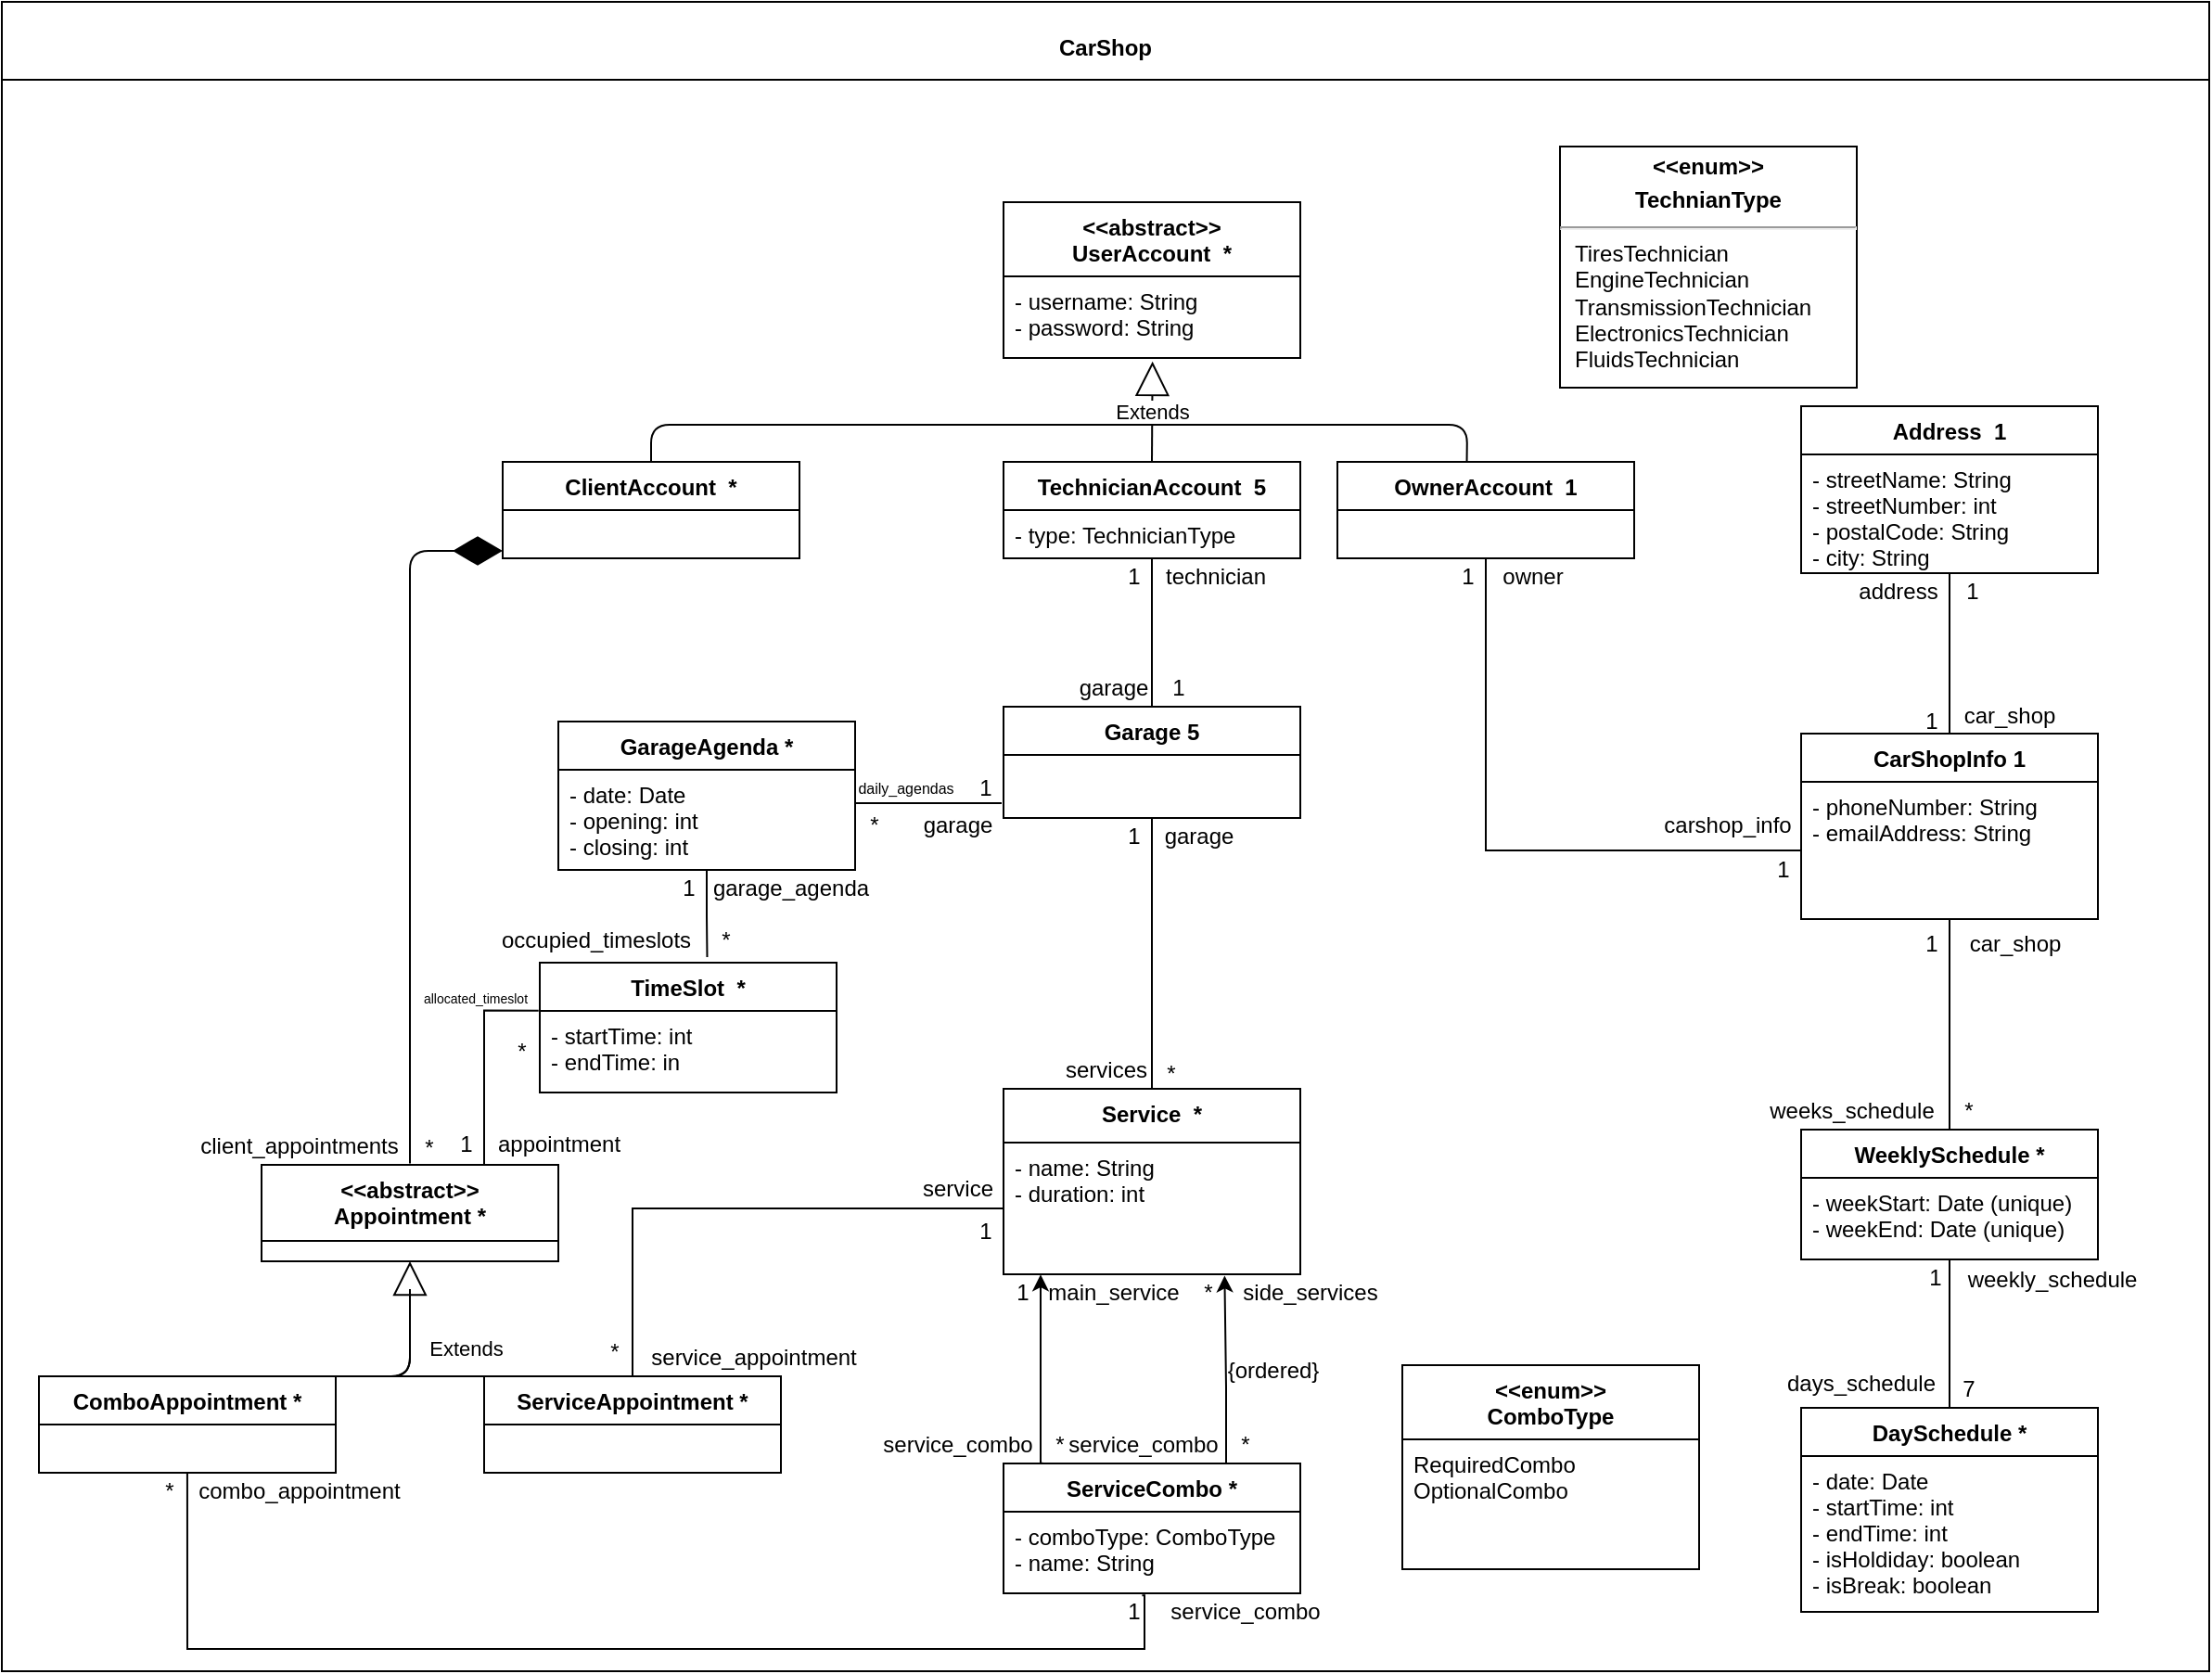 <mxfile version="14.1.8" type="device"><diagram id="C5RBs43oDa-KdzZeNtuy" name="Class Diagram"><mxGraphModel dx="2290" dy="2015" grid="1" gridSize="10" guides="1" tooltips="1" connect="1" arrows="1" fold="1" page="1" pageScale="1" pageWidth="827" pageHeight="1169" math="0" shadow="0"><root><mxCell id="WIyWlLk6GJQsqaUBKTNV-0"/><mxCell id="WIyWlLk6GJQsqaUBKTNV-1" parent="WIyWlLk6GJQsqaUBKTNV-0"/><mxCell id="zCp3Wr57Y8ImhtBreQZ8-29" value="&lt;p style=&quot;margin: 0px ; margin-top: 4px ; text-align: center&quot;&gt;&lt;br&gt;&lt;b&gt;CarShop&lt;/b&gt;&lt;/p&gt;&lt;p style=&quot;margin: 0px ; margin-top: 4px ; text-align: center&quot;&gt;&lt;b&gt;&lt;br&gt;&lt;/b&gt;&lt;/p&gt;" style="verticalAlign=top;align=left;overflow=fill;fontSize=12;fontFamily=Helvetica;html=1;" parent="WIyWlLk6GJQsqaUBKTNV-1" vertex="1"><mxGeometry x="-220" y="-68" width="1190" height="900" as="geometry"/></mxCell><mxCell id="fnR48fs5AwEU6YtIi0be-0" value="&lt;&lt;abstract&gt;&gt;&#10;UserAccount  *" style="swimlane;fontStyle=1;align=center;verticalAlign=top;childLayout=stackLayout;horizontal=1;startSize=40;horizontalStack=0;resizeParent=1;resizeParentMax=0;resizeLast=0;collapsible=1;marginBottom=0;" parent="WIyWlLk6GJQsqaUBKTNV-1" vertex="1"><mxGeometry x="320" y="40" width="160" height="84" as="geometry"/></mxCell><mxCell id="fnR48fs5AwEU6YtIi0be-1" value="- username: String&#10;- password: String" style="text;strokeColor=none;fillColor=none;align=left;verticalAlign=top;spacingLeft=4;spacingRight=4;overflow=hidden;rotatable=0;points=[[0,0.5],[1,0.5]];portConstraint=eastwest;" parent="fnR48fs5AwEU6YtIi0be-0" vertex="1"><mxGeometry y="40" width="160" height="44" as="geometry"/></mxCell><mxCell id="fnR48fs5AwEU6YtIi0be-4" value="OwnerAccount  1" style="swimlane;fontStyle=1;align=center;verticalAlign=top;childLayout=stackLayout;horizontal=1;startSize=26;horizontalStack=0;resizeParent=1;resizeParentMax=0;resizeLast=0;collapsible=1;marginBottom=0;" parent="WIyWlLk6GJQsqaUBKTNV-1" vertex="1"><mxGeometry x="500" y="180" width="160" height="52" as="geometry"/></mxCell><mxCell id="fnR48fs5AwEU6YtIi0be-8" value="TechnicianAccount  5" style="swimlane;fontStyle=1;align=center;verticalAlign=top;childLayout=stackLayout;horizontal=1;startSize=26;horizontalStack=0;resizeParent=1;resizeParentMax=0;resizeLast=0;collapsible=1;marginBottom=0;" parent="WIyWlLk6GJQsqaUBKTNV-1" vertex="1"><mxGeometry x="320" y="180" width="160" height="52" as="geometry"/></mxCell><mxCell id="fnR48fs5AwEU6YtIi0be-9" value="- type: TechnicianType" style="text;strokeColor=none;fillColor=none;align=left;verticalAlign=top;spacingLeft=4;spacingRight=4;overflow=hidden;rotatable=0;points=[[0,0.5],[1,0.5]];portConstraint=eastwest;" parent="fnR48fs5AwEU6YtIi0be-8" vertex="1"><mxGeometry y="26" width="160" height="26" as="geometry"/></mxCell><mxCell id="fnR48fs5AwEU6YtIi0be-12" value="ClientAccount  *" style="swimlane;fontStyle=1;align=center;verticalAlign=top;childLayout=stackLayout;horizontal=1;startSize=26;horizontalStack=0;resizeParent=1;resizeParentMax=0;resizeLast=0;collapsible=1;marginBottom=0;" parent="WIyWlLk6GJQsqaUBKTNV-1" vertex="1"><mxGeometry x="50" y="180" width="160" height="52" as="geometry"/></mxCell><mxCell id="fnR48fs5AwEU6YtIi0be-20" value="&lt;p style=&quot;margin: 4px 0px 0px ; text-align: center&quot;&gt;&lt;b&gt;&amp;lt;&amp;lt;enum&amp;gt;&amp;gt;&lt;/b&gt;&lt;/p&gt;&lt;p style=&quot;margin: 4px 0px 0px ; text-align: center&quot;&gt;&lt;b&gt;TechnianType&lt;/b&gt;&lt;/p&gt;&lt;hr&gt;&lt;p style=&quot;margin: 0px ; margin-left: 8px&quot;&gt;TiresTechnician&lt;/p&gt;&lt;p style=&quot;margin: 0px ; margin-left: 8px&quot;&gt;EngineTechnician&lt;/p&gt;&lt;p style=&quot;margin: 0px ; margin-left: 8px&quot;&gt;TransmissionTechnician&lt;/p&gt;&lt;p style=&quot;margin: 0px ; margin-left: 8px&quot;&gt;ElectronicsTechnician&lt;/p&gt;&lt;p style=&quot;margin: 0px ; margin-left: 8px&quot;&gt;FluidsTechnician&lt;/p&gt;" style="verticalAlign=top;align=left;overflow=fill;fontSize=12;fontFamily=Helvetica;html=1;" parent="WIyWlLk6GJQsqaUBKTNV-1" vertex="1"><mxGeometry x="620" y="10" width="160" height="130" as="geometry"/></mxCell><mxCell id="zL_ypN3zQawPsQX6Ls1s-14" style="edgeStyle=orthogonalEdgeStyle;rounded=0;orthogonalLoop=1;jettySize=auto;html=1;entryX=0.5;entryY=1;entryDx=0;entryDy=0;endArrow=none;endFill=0;" parent="WIyWlLk6GJQsqaUBKTNV-1" source="fnR48fs5AwEU6YtIi0be-25" target="fnR48fs5AwEU6YtIi0be-33" edge="1"><mxGeometry relative="1" as="geometry"><mxPoint x="400" y="398.91" as="targetPoint"/></mxGeometry></mxCell><mxCell id="j_FWhKqrKiNCyJsIeXM6-22" style="edgeStyle=orthogonalEdgeStyle;rounded=0;orthogonalLoop=1;jettySize=auto;html=1;endArrow=classic;endFill=1;entryX=-0.009;entryY=0.036;entryDx=0;entryDy=0;entryPerimeter=0;exitX=0.75;exitY=0;exitDx=0;exitDy=0;" parent="WIyWlLk6GJQsqaUBKTNV-1" source="zL_ypN3zQawPsQX6Ls1s-2" target="j_FWhKqrKiNCyJsIeXM6-14" edge="1"><mxGeometry relative="1" as="geometry"><mxPoint x="400" y="720" as="targetPoint"/><Array as="points"><mxPoint x="440" y="679"/><mxPoint x="439" y="679"/></Array></mxGeometry></mxCell><mxCell id="fnR48fs5AwEU6YtIi0be-25" value="Service  *" style="swimlane;fontStyle=1;align=center;verticalAlign=top;childLayout=stackLayout;horizontal=1;startSize=29;horizontalStack=0;resizeParent=1;resizeParentMax=0;resizeLast=0;collapsible=1;marginBottom=0;" parent="WIyWlLk6GJQsqaUBKTNV-1" vertex="1"><mxGeometry x="320" y="518" width="160" height="100" as="geometry"/></mxCell><mxCell id="fnR48fs5AwEU6YtIi0be-26" value="- name: String&#10;- duration: int&#10;" style="text;strokeColor=none;fillColor=none;align=left;verticalAlign=top;spacingLeft=4;spacingRight=4;overflow=hidden;rotatable=0;points=[[0,0.5],[1,0.5]];portConstraint=eastwest;" parent="fnR48fs5AwEU6YtIi0be-25" vertex="1"><mxGeometry y="29" width="160" height="71" as="geometry"/></mxCell><mxCell id="Wv8EFCQIDCDCYMa02X3h-11" style="edgeStyle=orthogonalEdgeStyle;rounded=0;orthogonalLoop=1;jettySize=auto;html=1;entryX=-0.004;entryY=-0.004;entryDx=0;entryDy=0;entryPerimeter=0;endArrow=none;endFill=0;" parent="WIyWlLk6GJQsqaUBKTNV-1" source="fnR48fs5AwEU6YtIi0be-29" target="Wv8EFCQIDCDCYMa02X3h-1" edge="1"><mxGeometry relative="1" as="geometry"><Array as="points"><mxPoint x="40" y="476"/></Array></mxGeometry></mxCell><mxCell id="fnR48fs5AwEU6YtIi0be-29" value="&lt;&lt;abstract&gt;&gt;&#10;Appointment *" style="swimlane;fontStyle=1;align=center;verticalAlign=top;childLayout=stackLayout;horizontal=1;startSize=41;horizontalStack=0;resizeParent=1;resizeParentMax=0;resizeLast=0;collapsible=1;marginBottom=0;" parent="WIyWlLk6GJQsqaUBKTNV-1" vertex="1"><mxGeometry x="-80" y="559" width="160" height="52" as="geometry"/></mxCell><mxCell id="nOkZTzlAB9WWTWXjazcI-0" value="" style="endArrow=diamondThin;endFill=1;endSize=24;html=1;" parent="fnR48fs5AwEU6YtIi0be-29" edge="1"><mxGeometry width="160" relative="1" as="geometry"><mxPoint x="80" y="-0.69" as="sourcePoint"/><mxPoint x="130" y="-331" as="targetPoint"/><Array as="points"><mxPoint x="80" y="-331"/></Array></mxGeometry></mxCell><mxCell id="zL_ypN3zQawPsQX6Ls1s-1" style="edgeStyle=orthogonalEdgeStyle;rounded=0;orthogonalLoop=1;jettySize=auto;html=1;entryX=0.5;entryY=1;entryDx=0;entryDy=0;endArrow=none;endFill=0;" parent="WIyWlLk6GJQsqaUBKTNV-1" source="fnR48fs5AwEU6YtIi0be-33" target="fnR48fs5AwEU6YtIi0be-8" edge="1"><mxGeometry relative="1" as="geometry"/></mxCell><mxCell id="fnR48fs5AwEU6YtIi0be-33" value="Garage 5&#10; " style="swimlane;fontStyle=1;align=center;verticalAlign=top;childLayout=stackLayout;horizontal=1;startSize=26;horizontalStack=0;resizeParent=1;resizeParentMax=0;resizeLast=0;collapsible=1;marginBottom=0;" parent="WIyWlLk6GJQsqaUBKTNV-1" vertex="1"><mxGeometry x="320" y="312" width="160" height="60" as="geometry"/></mxCell><mxCell id="j_FWhKqrKiNCyJsIeXM6-35" style="edgeStyle=orthogonalEdgeStyle;rounded=0;orthogonalLoop=1;jettySize=auto;html=1;endArrow=none;endFill=0;" parent="WIyWlLk6GJQsqaUBKTNV-1" source="fnR48fs5AwEU6YtIi0be-37" edge="1"><mxGeometry relative="1" as="geometry"><mxPoint x="830" y="690" as="targetPoint"/></mxGeometry></mxCell><mxCell id="j_FWhKqrKiNCyJsIeXM6-42" style="edgeStyle=orthogonalEdgeStyle;rounded=0;orthogonalLoop=1;jettySize=auto;html=1;entryX=0.5;entryY=1;entryDx=0;entryDy=0;endArrow=none;endFill=0;" parent="WIyWlLk6GJQsqaUBKTNV-1" source="fnR48fs5AwEU6YtIi0be-37" target="fnR48fs5AwEU6YtIi0be-45" edge="1"><mxGeometry relative="1" as="geometry"/></mxCell><mxCell id="fnR48fs5AwEU6YtIi0be-37" value="WeeklySchedule *" style="swimlane;fontStyle=1;align=center;verticalAlign=top;childLayout=stackLayout;horizontal=1;startSize=26;horizontalStack=0;resizeParent=1;resizeParentMax=0;resizeLast=0;collapsible=1;marginBottom=0;" parent="WIyWlLk6GJQsqaUBKTNV-1" vertex="1"><mxGeometry x="750" y="540" width="160" height="70" as="geometry"/></mxCell><mxCell id="fnR48fs5AwEU6YtIi0be-38" value="- weekStart: Date (unique)&#10;- weekEnd: Date (unique)" style="text;strokeColor=none;fillColor=none;align=left;verticalAlign=top;spacingLeft=4;spacingRight=4;overflow=hidden;rotatable=0;points=[[0,0.5],[1,0.5]];portConstraint=eastwest;" parent="fnR48fs5AwEU6YtIi0be-37" vertex="1"><mxGeometry y="26" width="160" height="44" as="geometry"/></mxCell><mxCell id="zL_ypN3zQawPsQX6Ls1s-21" style="edgeStyle=orthogonalEdgeStyle;rounded=0;orthogonalLoop=1;jettySize=auto;html=1;entryX=0.5;entryY=1;entryDx=0;entryDy=0;endArrow=none;endFill=0;" parent="WIyWlLk6GJQsqaUBKTNV-1" source="fnR48fs5AwEU6YtIi0be-45" target="zL_ypN3zQawPsQX6Ls1s-15" edge="1"><mxGeometry relative="1" as="geometry"/></mxCell><mxCell id="fnR48fs5AwEU6YtIi0be-45" value="CarShopInfo 1" style="swimlane;fontStyle=1;align=center;verticalAlign=top;childLayout=stackLayout;horizontal=1;startSize=26;horizontalStack=0;resizeParent=1;resizeParentMax=0;resizeLast=0;collapsible=1;marginBottom=0;" parent="WIyWlLk6GJQsqaUBKTNV-1" vertex="1"><mxGeometry x="750" y="326.5" width="160" height="100" as="geometry"/></mxCell><mxCell id="fnR48fs5AwEU6YtIi0be-46" value="- phoneNumber: String&#10;- emailAddress: String&#10;" style="text;strokeColor=none;fillColor=none;align=left;verticalAlign=top;spacingLeft=4;spacingRight=4;overflow=hidden;rotatable=0;points=[[0,0.5],[1,0.5]];portConstraint=eastwest;" parent="fnR48fs5AwEU6YtIi0be-45" vertex="1"><mxGeometry y="26" width="160" height="74" as="geometry"/></mxCell><mxCell id="fnR48fs5AwEU6YtIi0be-52" value="Extends" style="endArrow=block;endSize=16;endFill=0;html=1;entryX=0.502;entryY=1.073;entryDx=0;entryDy=0;entryPerimeter=0;exitX=0.5;exitY=0;exitDx=0;exitDy=0;" parent="WIyWlLk6GJQsqaUBKTNV-1" source="fnR48fs5AwEU6YtIi0be-8" edge="1"><mxGeometry width="160" relative="1" as="geometry"><mxPoint x="390" y="140" as="sourcePoint"/><mxPoint x="400.32" y="125.898" as="targetPoint"/></mxGeometry></mxCell><mxCell id="fnR48fs5AwEU6YtIi0be-53" value="" style="endArrow=none;endSize=16;endFill=0;html=1;exitX=0.5;exitY=0;exitDx=0;exitDy=0;" parent="WIyWlLk6GJQsqaUBKTNV-1" source="fnR48fs5AwEU6YtIi0be-12" edge="1"><mxGeometry width="160" relative="1" as="geometry"><mxPoint x="390" y="140" as="sourcePoint"/><mxPoint x="400" y="160" as="targetPoint"/><Array as="points"><mxPoint x="130" y="160"/></Array></mxGeometry></mxCell><mxCell id="fnR48fs5AwEU6YtIi0be-54" value="&lt;br&gt;" style="endArrow=none;endSize=16;endFill=0;html=1;exitX=0.436;exitY=0.009;exitDx=0;exitDy=0;exitPerimeter=0;" parent="WIyWlLk6GJQsqaUBKTNV-1" source="fnR48fs5AwEU6YtIi0be-4" edge="1"><mxGeometry width="160" relative="1" as="geometry"><mxPoint x="190" y="170" as="sourcePoint"/><mxPoint x="400" y="160" as="targetPoint"/><Array as="points"><mxPoint x="570" y="160"/></Array></mxGeometry></mxCell><mxCell id="zL_ypN3zQawPsQX6Ls1s-2" value="ServiceCombo *" style="swimlane;fontStyle=1;align=center;verticalAlign=top;childLayout=stackLayout;horizontal=1;startSize=26;horizontalStack=0;resizeParent=1;resizeParentMax=0;resizeLast=0;collapsible=1;marginBottom=0;" parent="WIyWlLk6GJQsqaUBKTNV-1" vertex="1"><mxGeometry x="320" y="720" width="160" height="70" as="geometry"/></mxCell><mxCell id="zL_ypN3zQawPsQX6Ls1s-3" value="- comboType: ComboType&#10;- name: String" style="text;strokeColor=none;fillColor=none;align=left;verticalAlign=top;spacingLeft=4;spacingRight=4;overflow=hidden;rotatable=0;points=[[0,0.5],[1,0.5]];portConstraint=eastwest;" parent="zL_ypN3zQawPsQX6Ls1s-2" vertex="1"><mxGeometry y="26" width="160" height="44" as="geometry"/></mxCell><mxCell id="zL_ypN3zQawPsQX6Ls1s-15" value="Address  1" style="swimlane;fontStyle=1;align=center;verticalAlign=top;childLayout=stackLayout;horizontal=1;startSize=26;horizontalStack=0;resizeParent=1;resizeParentMax=0;resizeLast=0;collapsible=1;marginBottom=0;" parent="WIyWlLk6GJQsqaUBKTNV-1" vertex="1"><mxGeometry x="750" y="150" width="160" height="90" as="geometry"/></mxCell><mxCell id="zL_ypN3zQawPsQX6Ls1s-16" value="- streetName: String&#10;- streetNumber: int&#10;- postalCode: String&#10;- city: String" style="text;strokeColor=none;fillColor=none;align=left;verticalAlign=top;spacingLeft=4;spacingRight=4;overflow=hidden;rotatable=0;points=[[0,0.5],[1,0.5]];portConstraint=eastwest;" parent="zL_ypN3zQawPsQX6Ls1s-15" vertex="1"><mxGeometry y="26" width="160" height="64" as="geometry"/></mxCell><mxCell id="zCp3Wr57Y8ImhtBreQZ8-4" style="edgeStyle=orthogonalEdgeStyle;rounded=0;orthogonalLoop=1;jettySize=auto;html=1;entryX=0.5;entryY=1;entryDx=0;entryDy=0;endArrow=none;endFill=0;exitX=0;exitY=0.5;exitDx=0;exitDy=0;" parent="WIyWlLk6GJQsqaUBKTNV-1" source="fnR48fs5AwEU6YtIi0be-46" target="fnR48fs5AwEU6YtIi0be-4" edge="1"><mxGeometry relative="1" as="geometry"><mxPoint x="580" y="390" as="targetPoint"/><mxPoint x="720" y="390" as="sourcePoint"/></mxGeometry></mxCell><mxCell id="j_FWhKqrKiNCyJsIeXM6-3" style="edgeStyle=orthogonalEdgeStyle;rounded=0;orthogonalLoop=1;jettySize=auto;html=1;endArrow=classic;endFill=1;exitX=0.962;exitY=0.992;exitDx=0;exitDy=0;entryX=0.077;entryY=0.004;entryDx=0;entryDy=0;exitPerimeter=0;entryPerimeter=0;" parent="WIyWlLk6GJQsqaUBKTNV-1" source="nOkZTzlAB9WWTWXjazcI-16" target="j_FWhKqrKiNCyJsIeXM6-11" edge="1"><mxGeometry relative="1" as="geometry"><mxPoint x="320" y="730" as="sourcePoint"/><mxPoint x="152" y="730" as="targetPoint"/><Array as="points"><mxPoint x="340" y="720"/><mxPoint x="340" y="618"/></Array></mxGeometry></mxCell><mxCell id="j_FWhKqrKiNCyJsIeXM6-8" value="1" style="text;html=1;align=center;verticalAlign=middle;resizable=0;points=[];autosize=1;" parent="WIyWlLk6GJQsqaUBKTNV-1" vertex="1"><mxGeometry x="320" y="618" width="20" height="20" as="geometry"/></mxCell><mxCell id="j_FWhKqrKiNCyJsIeXM6-9" value="*" style="text;html=1;align=center;verticalAlign=middle;resizable=0;points=[];autosize=1;" parent="WIyWlLk6GJQsqaUBKTNV-1" vertex="1"><mxGeometry x="420" y="618" width="20" height="20" as="geometry"/></mxCell><mxCell id="j_FWhKqrKiNCyJsIeXM6-11" value="main_service" style="text;html=1;align=center;verticalAlign=middle;resizable=0;points=[];autosize=1;" parent="WIyWlLk6GJQsqaUBKTNV-1" vertex="1"><mxGeometry x="334" y="618" width="90" height="20" as="geometry"/></mxCell><mxCell id="j_FWhKqrKiNCyJsIeXM6-12" value="*" style="text;html=1;align=center;verticalAlign=middle;resizable=0;points=[];autosize=1;" parent="WIyWlLk6GJQsqaUBKTNV-1" vertex="1"><mxGeometry x="340" y="700" width="20" height="20" as="geometry"/></mxCell><mxCell id="j_FWhKqrKiNCyJsIeXM6-13" value="*" style="text;html=1;align=center;verticalAlign=middle;resizable=0;points=[];autosize=1;" parent="WIyWlLk6GJQsqaUBKTNV-1" vertex="1"><mxGeometry x="440" y="700" width="20" height="20" as="geometry"/></mxCell><mxCell id="j_FWhKqrKiNCyJsIeXM6-14" value="side_services" style="text;html=1;align=center;verticalAlign=middle;resizable=0;points=[];autosize=1;" parent="WIyWlLk6GJQsqaUBKTNV-1" vertex="1"><mxGeometry x="440" y="618" width="90" height="20" as="geometry"/></mxCell><mxCell id="j_FWhKqrKiNCyJsIeXM6-15" value="&lt;br&gt;" style="text;html=1;align=center;verticalAlign=middle;resizable=0;points=[];autosize=1;" parent="WIyWlLk6GJQsqaUBKTNV-1" vertex="1"><mxGeometry x="295" y="660" width="20" height="20" as="geometry"/></mxCell><mxCell id="j_FWhKqrKiNCyJsIeXM6-16" value="{ordered}" style="text;html=1;align=center;verticalAlign=middle;resizable=0;points=[];autosize=1;" parent="WIyWlLk6GJQsqaUBKTNV-1" vertex="1"><mxGeometry x="430" y="660" width="70" height="20" as="geometry"/></mxCell><mxCell id="zCp3Wr57Y8ImhtBreQZ8-14" style="edgeStyle=orthogonalEdgeStyle;rounded=0;orthogonalLoop=1;jettySize=auto;html=1;entryX=0;entryY=0.5;entryDx=0;entryDy=0;endArrow=none;endFill=0;" parent="WIyWlLk6GJQsqaUBKTNV-1" source="j_FWhKqrKiNCyJsIeXM6-23" target="fnR48fs5AwEU6YtIi0be-26" edge="1"><mxGeometry relative="1" as="geometry"/></mxCell><mxCell id="j_FWhKqrKiNCyJsIeXM6-23" value="ServiceAppointment *&#10; " style="swimlane;fontStyle=1;align=center;verticalAlign=top;childLayout=stackLayout;horizontal=1;startSize=26;horizontalStack=0;resizeParent=1;resizeParentMax=0;resizeLast=0;collapsible=1;marginBottom=0;" parent="WIyWlLk6GJQsqaUBKTNV-1" vertex="1"><mxGeometry x="40" y="673" width="160" height="52" as="geometry"/></mxCell><mxCell id="j_FWhKqrKiNCyJsIeXM6-28" value="ComboAppointment *" style="swimlane;fontStyle=1;align=center;verticalAlign=top;childLayout=stackLayout;horizontal=1;startSize=26;horizontalStack=0;resizeParent=1;resizeParentMax=0;resizeLast=0;collapsible=1;marginBottom=0;" parent="WIyWlLk6GJQsqaUBKTNV-1" vertex="1"><mxGeometry x="-200" y="673" width="160" height="52" as="geometry"/></mxCell><mxCell id="j_FWhKqrKiNCyJsIeXM6-33" value="Extends" style="endArrow=block;endSize=16;endFill=0;html=1;exitX=0.5;exitY=0;exitDx=0;exitDy=0;entryX=0.5;entryY=1;entryDx=0;entryDy=0;" parent="WIyWlLk6GJQsqaUBKTNV-1" source="j_FWhKqrKiNCyJsIeXM6-28" target="fnR48fs5AwEU6YtIi0be-29" edge="1"><mxGeometry x="0.482" y="-30" width="160" relative="1" as="geometry"><mxPoint x="-30" y="686" as="sourcePoint"/><mxPoint x="110" y="848" as="targetPoint"/><Array as="points"><mxPoint y="673"/></Array><mxPoint as="offset"/></mxGeometry></mxCell><mxCell id="j_FWhKqrKiNCyJsIeXM6-34" value="" style="endArrow=none;endSize=16;endFill=0;html=1;exitX=0.5;exitY=0;exitDx=0;exitDy=0;" parent="WIyWlLk6GJQsqaUBKTNV-1" source="j_FWhKqrKiNCyJsIeXM6-23" edge="1"><mxGeometry x="-0.128" y="4" width="160" relative="1" as="geometry"><mxPoint x="-30" y="686" as="sourcePoint"/><mxPoint y="626" as="targetPoint"/><Array as="points"><mxPoint x="-90" y="673"/><mxPoint y="673"/></Array><mxPoint as="offset"/></mxGeometry></mxCell><mxCell id="j_FWhKqrKiNCyJsIeXM6-36" value="DaySchedule *" style="swimlane;fontStyle=1;align=center;verticalAlign=top;childLayout=stackLayout;horizontal=1;startSize=26;horizontalStack=0;resizeParent=1;resizeParentMax=0;resizeLast=0;collapsible=1;marginBottom=0;" parent="WIyWlLk6GJQsqaUBKTNV-1" vertex="1"><mxGeometry x="750" y="690" width="160" height="110" as="geometry"/></mxCell><mxCell id="j_FWhKqrKiNCyJsIeXM6-37" value="- date: Date&#10;- startTime: int&#10;- endTime: int&#10;- isHoldiday: boolean&#10;- isBreak: boolean" style="text;strokeColor=none;fillColor=none;align=left;verticalAlign=top;spacingLeft=4;spacingRight=4;overflow=hidden;rotatable=0;points=[[0,0.5],[1,0.5]];portConstraint=eastwest;" parent="j_FWhKqrKiNCyJsIeXM6-36" vertex="1"><mxGeometry y="26" width="160" height="84" as="geometry"/></mxCell><mxCell id="j_FWhKqrKiNCyJsIeXM6-40" value="1" style="text;html=1;align=center;verticalAlign=middle;resizable=0;points=[];autosize=1;" parent="WIyWlLk6GJQsqaUBKTNV-1" vertex="1"><mxGeometry x="812" y="610" width="20" height="20" as="geometry"/></mxCell><mxCell id="j_FWhKqrKiNCyJsIeXM6-41" value="7" style="text;html=1;align=center;verticalAlign=middle;resizable=0;points=[];autosize=1;" parent="WIyWlLk6GJQsqaUBKTNV-1" vertex="1"><mxGeometry x="830" y="670" width="20" height="20" as="geometry"/></mxCell><mxCell id="j_FWhKqrKiNCyJsIeXM6-43" value="1" style="text;html=1;align=center;verticalAlign=middle;resizable=0;points=[];autosize=1;" parent="WIyWlLk6GJQsqaUBKTNV-1" vertex="1"><mxGeometry x="810" y="430" width="20" height="20" as="geometry"/></mxCell><mxCell id="j_FWhKqrKiNCyJsIeXM6-44" value="*" style="text;html=1;align=center;verticalAlign=middle;resizable=0;points=[];autosize=1;" parent="WIyWlLk6GJQsqaUBKTNV-1" vertex="1"><mxGeometry x="830" y="520" width="20" height="20" as="geometry"/></mxCell><mxCell id="j_FWhKqrKiNCyJsIeXM6-46" value="&lt;&lt;enum&gt;&gt;&#10;ComboType" style="swimlane;fontStyle=1;align=center;verticalAlign=top;childLayout=stackLayout;horizontal=1;startSize=40;horizontalStack=0;resizeParent=1;resizeParentMax=0;resizeLast=0;collapsible=1;marginBottom=0;" parent="WIyWlLk6GJQsqaUBKTNV-1" vertex="1"><mxGeometry x="535" y="667" width="160" height="110" as="geometry"/></mxCell><mxCell id="j_FWhKqrKiNCyJsIeXM6-47" value="RequiredCombo&#10;OptionalCombo" style="text;strokeColor=none;fillColor=none;align=left;verticalAlign=top;spacingLeft=4;spacingRight=4;overflow=hidden;rotatable=0;points=[[0,0.5],[1,0.5]];portConstraint=eastwest;" parent="j_FWhKqrKiNCyJsIeXM6-46" vertex="1"><mxGeometry y="40" width="160" height="70" as="geometry"/></mxCell><mxCell id="Wv8EFCQIDCDCYMa02X3h-0" value="TimeSlot  *" style="swimlane;fontStyle=1;align=center;verticalAlign=top;childLayout=stackLayout;horizontal=1;startSize=26;horizontalStack=0;resizeParent=1;resizeParentMax=0;resizeLast=0;collapsible=1;marginBottom=0;" parent="WIyWlLk6GJQsqaUBKTNV-1" vertex="1"><mxGeometry x="70" y="450" width="160" height="70" as="geometry"/></mxCell><mxCell id="Wv8EFCQIDCDCYMa02X3h-1" value="- startTime: int&#10;- endTime: in" style="text;strokeColor=none;fillColor=none;align=left;verticalAlign=top;spacingLeft=4;spacingRight=4;overflow=hidden;rotatable=0;points=[[0,0.5],[1,0.5]];portConstraint=eastwest;" parent="Wv8EFCQIDCDCYMa02X3h-0" vertex="1"><mxGeometry y="26" width="160" height="44" as="geometry"/></mxCell><mxCell id="Wv8EFCQIDCDCYMa02X3h-10" style="edgeStyle=orthogonalEdgeStyle;rounded=0;orthogonalLoop=1;jettySize=auto;html=1;entryX=0.564;entryY=-0.043;entryDx=0;entryDy=0;entryPerimeter=0;endArrow=none;endFill=0;" parent="WIyWlLk6GJQsqaUBKTNV-1" source="Wv8EFCQIDCDCYMa02X3h-4" target="Wv8EFCQIDCDCYMa02X3h-0" edge="1"><mxGeometry relative="1" as="geometry"/></mxCell><mxCell id="Wv8EFCQIDCDCYMa02X3h-4" value="GarageAgenda *" style="swimlane;fontStyle=1;align=center;verticalAlign=top;childLayout=stackLayout;horizontal=1;startSize=26;horizontalStack=0;resizeParent=1;resizeParentMax=0;resizeLast=0;collapsible=1;marginBottom=0;" parent="WIyWlLk6GJQsqaUBKTNV-1" vertex="1"><mxGeometry x="80" y="320" width="160" height="80" as="geometry"/></mxCell><mxCell id="Wv8EFCQIDCDCYMa02X3h-5" value="- date: Date&#10;- opening: int&#10;- closing: int" style="text;strokeColor=none;fillColor=none;align=left;verticalAlign=top;spacingLeft=4;spacingRight=4;overflow=hidden;rotatable=0;points=[[0,0.5],[1,0.5]];portConstraint=eastwest;" parent="Wv8EFCQIDCDCYMa02X3h-4" vertex="1"><mxGeometry y="26" width="160" height="54" as="geometry"/></mxCell><mxCell id="Wv8EFCQIDCDCYMa02X3h-9" style="edgeStyle=orthogonalEdgeStyle;rounded=0;orthogonalLoop=1;jettySize=auto;html=1;endArrow=none;endFill=0;" parent="WIyWlLk6GJQsqaUBKTNV-1" source="Wv8EFCQIDCDCYMa02X3h-5" edge="1"><mxGeometry relative="1" as="geometry"><Array as="points"><mxPoint x="270" y="364"/><mxPoint x="270" y="364"/></Array><mxPoint x="319" y="364" as="targetPoint"/></mxGeometry></mxCell><mxCell id="Wv8EFCQIDCDCYMa02X3h-12" value="1" style="text;html=1;align=center;verticalAlign=middle;resizable=0;points=[];autosize=1;" parent="WIyWlLk6GJQsqaUBKTNV-1" vertex="1"><mxGeometry x="20" y="538" width="20" height="20" as="geometry"/></mxCell><mxCell id="Wv8EFCQIDCDCYMa02X3h-13" value="*" style="text;html=1;align=center;verticalAlign=middle;resizable=0;points=[];autosize=1;" parent="WIyWlLk6GJQsqaUBKTNV-1" vertex="1"><mxGeometry x="50" y="488" width="20" height="20" as="geometry"/></mxCell><mxCell id="Wv8EFCQIDCDCYMa02X3h-14" value="1" style="text;html=1;align=center;verticalAlign=middle;resizable=0;points=[];autosize=1;" parent="WIyWlLk6GJQsqaUBKTNV-1" vertex="1"><mxGeometry x="140" y="400" width="20" height="20" as="geometry"/></mxCell><mxCell id="Wv8EFCQIDCDCYMa02X3h-16" value="*" style="text;html=1;align=center;verticalAlign=middle;resizable=0;points=[];autosize=1;" parent="WIyWlLk6GJQsqaUBKTNV-1" vertex="1"><mxGeometry x="160" y="428" width="20" height="20" as="geometry"/></mxCell><mxCell id="zCp3Wr57Y8ImhtBreQZ8-0" value="1" style="text;html=1;align=center;verticalAlign=middle;resizable=0;points=[];autosize=1;" parent="WIyWlLk6GJQsqaUBKTNV-1" vertex="1"><mxGeometry x="380" y="232" width="20" height="20" as="geometry"/></mxCell><mxCell id="zCp3Wr57Y8ImhtBreQZ8-1" value="1" style="text;html=1;align=center;verticalAlign=middle;resizable=0;points=[];autosize=1;" parent="WIyWlLk6GJQsqaUBKTNV-1" vertex="1"><mxGeometry x="404" y="292" width="20" height="20" as="geometry"/></mxCell><mxCell id="zCp3Wr57Y8ImhtBreQZ8-2" value="1" style="text;html=1;align=center;verticalAlign=middle;resizable=0;points=[];autosize=1;" parent="WIyWlLk6GJQsqaUBKTNV-1" vertex="1"><mxGeometry x="380" y="372" width="20" height="20" as="geometry"/></mxCell><mxCell id="zCp3Wr57Y8ImhtBreQZ8-3" value="*" style="text;html=1;align=center;verticalAlign=middle;resizable=0;points=[];autosize=1;" parent="WIyWlLk6GJQsqaUBKTNV-1" vertex="1"><mxGeometry x="400" y="500" width="20" height="20" as="geometry"/></mxCell><mxCell id="zCp3Wr57Y8ImhtBreQZ8-8" value="1" style="text;html=1;align=center;verticalAlign=middle;resizable=0;points=[];autosize=1;" parent="WIyWlLk6GJQsqaUBKTNV-1" vertex="1"><mxGeometry x="300" y="346" width="20" height="20" as="geometry"/></mxCell><mxCell id="zCp3Wr57Y8ImhtBreQZ8-10" value="*" style="text;html=1;align=center;verticalAlign=middle;resizable=0;points=[];autosize=1;" parent="WIyWlLk6GJQsqaUBKTNV-1" vertex="1"><mxGeometry x="240" y="366" width="20" height="20" as="geometry"/></mxCell><mxCell id="zCp3Wr57Y8ImhtBreQZ8-13" style="edgeStyle=orthogonalEdgeStyle;rounded=0;orthogonalLoop=1;jettySize=auto;html=1;endArrow=none;endFill=0;entryX=0.467;entryY=1.026;entryDx=0;entryDy=0;entryPerimeter=0;" parent="WIyWlLk6GJQsqaUBKTNV-1" target="zL_ypN3zQawPsQX6Ls1s-3" edge="1"><mxGeometry relative="1" as="geometry"><Array as="points"><mxPoint x="-120" y="820"/><mxPoint x="396" y="820"/><mxPoint x="396" y="791"/></Array><mxPoint x="-120.034" y="725" as="sourcePoint"/><mxPoint x="396" y="770" as="targetPoint"/></mxGeometry></mxCell><mxCell id="zCp3Wr57Y8ImhtBreQZ8-15" value="*" style="text;html=1;align=center;verticalAlign=middle;resizable=0;points=[];autosize=1;" parent="WIyWlLk6GJQsqaUBKTNV-1" vertex="1"><mxGeometry x="-140" y="725" width="20" height="20" as="geometry"/></mxCell><mxCell id="zCp3Wr57Y8ImhtBreQZ8-16" value="1" style="text;html=1;align=center;verticalAlign=middle;resizable=0;points=[];autosize=1;" parent="WIyWlLk6GJQsqaUBKTNV-1" vertex="1"><mxGeometry x="380" y="790" width="20" height="20" as="geometry"/></mxCell><mxCell id="zCp3Wr57Y8ImhtBreQZ8-17" value="*" style="text;html=1;align=center;verticalAlign=middle;resizable=0;points=[];autosize=1;" parent="WIyWlLk6GJQsqaUBKTNV-1" vertex="1"><mxGeometry x="100" y="650" width="20" height="20" as="geometry"/></mxCell><mxCell id="zCp3Wr57Y8ImhtBreQZ8-18" value="1" style="text;html=1;align=center;verticalAlign=middle;resizable=0;points=[];autosize=1;" parent="WIyWlLk6GJQsqaUBKTNV-1" vertex="1"><mxGeometry x="300" y="585" width="20" height="20" as="geometry"/></mxCell><mxCell id="zCp3Wr57Y8ImhtBreQZ8-19" value="1" style="text;html=1;align=center;verticalAlign=middle;resizable=0;points=[];autosize=1;" parent="WIyWlLk6GJQsqaUBKTNV-1" vertex="1"><mxGeometry x="560" y="232" width="20" height="20" as="geometry"/></mxCell><mxCell id="zCp3Wr57Y8ImhtBreQZ8-20" value="1" style="text;html=1;align=center;verticalAlign=middle;resizable=0;points=[];autosize=1;" parent="WIyWlLk6GJQsqaUBKTNV-1" vertex="1"><mxGeometry x="730" y="390" width="20" height="20" as="geometry"/></mxCell><mxCell id="zCp3Wr57Y8ImhtBreQZ8-21" value="1" style="text;html=1;align=center;verticalAlign=middle;resizable=0;points=[];autosize=1;" parent="WIyWlLk6GJQsqaUBKTNV-1" vertex="1"><mxGeometry x="832" y="240" width="20" height="20" as="geometry"/></mxCell><mxCell id="zCp3Wr57Y8ImhtBreQZ8-22" value="1" style="text;html=1;align=center;verticalAlign=middle;resizable=0;points=[];autosize=1;" parent="WIyWlLk6GJQsqaUBKTNV-1" vertex="1"><mxGeometry x="810" y="310" width="20" height="20" as="geometry"/></mxCell><mxCell id="zCp3Wr57Y8ImhtBreQZ8-23" value="*" style="text;html=1;align=center;verticalAlign=middle;resizable=0;points=[];autosize=1;" parent="WIyWlLk6GJQsqaUBKTNV-1" vertex="1"><mxGeometry y="540" width="20" height="20" as="geometry"/></mxCell><mxCell id="zCp3Wr57Y8ImhtBreQZ8-30" value="" style="line;strokeWidth=1;fillColor=none;align=left;verticalAlign=middle;spacingTop=-1;spacingLeft=3;spacingRight=3;rotatable=0;labelPosition=right;points=[];portConstraint=eastwest;" parent="WIyWlLk6GJQsqaUBKTNV-1" vertex="1"><mxGeometry x="-220" y="-30" width="1190" height="8" as="geometry"/></mxCell><mxCell id="nOkZTzlAB9WWTWXjazcI-1" value="client_appointments" style="text;html=1;align=center;verticalAlign=middle;resizable=0;points=[];autosize=1;" parent="WIyWlLk6GJQsqaUBKTNV-1" vertex="1"><mxGeometry x="-120" y="539" width="120" height="20" as="geometry"/></mxCell><mxCell id="nOkZTzlAB9WWTWXjazcI-2" value="appointment" style="text;html=1;align=center;verticalAlign=middle;resizable=0;points=[];autosize=1;" parent="WIyWlLk6GJQsqaUBKTNV-1" vertex="1"><mxGeometry x="40" y="538" width="80" height="20" as="geometry"/></mxCell><mxCell id="nOkZTzlAB9WWTWXjazcI-3" value="allocated_timeslot" style="text;html=1;align=center;verticalAlign=middle;resizable=0;points=[];autosize=1;fontSize=7;" parent="WIyWlLk6GJQsqaUBKTNV-1" vertex="1"><mxGeometry y="465" width="70" height="10" as="geometry"/></mxCell><mxCell id="nOkZTzlAB9WWTWXjazcI-4" value="garage_agenda" style="text;html=1;align=center;verticalAlign=middle;resizable=0;points=[];autosize=1;" parent="WIyWlLk6GJQsqaUBKTNV-1" vertex="1"><mxGeometry x="155" y="400" width="100" height="20" as="geometry"/></mxCell><mxCell id="nOkZTzlAB9WWTWXjazcI-5" value="occupied_timeslots" style="text;html=1;align=center;verticalAlign=middle;resizable=0;points=[];autosize=1;" parent="WIyWlLk6GJQsqaUBKTNV-1" vertex="1"><mxGeometry x="40" y="428" width="120" height="20" as="geometry"/></mxCell><mxCell id="nOkZTzlAB9WWTWXjazcI-6" value="combo_appointment" style="text;html=1;align=center;verticalAlign=middle;resizable=0;points=[];autosize=1;" parent="WIyWlLk6GJQsqaUBKTNV-1" vertex="1"><mxGeometry x="-120" y="725" width="120" height="20" as="geometry"/></mxCell><mxCell id="nOkZTzlAB9WWTWXjazcI-7" value="service_combo" style="text;html=1;align=center;verticalAlign=middle;resizable=0;points=[];autosize=1;" parent="WIyWlLk6GJQsqaUBKTNV-1" vertex="1"><mxGeometry x="400" y="790" width="100" height="20" as="geometry"/></mxCell><mxCell id="nOkZTzlAB9WWTWXjazcI-8" value="service_appointment" style="text;html=1;align=center;verticalAlign=middle;resizable=0;points=[];autosize=1;" parent="WIyWlLk6GJQsqaUBKTNV-1" vertex="1"><mxGeometry x="120" y="653" width="130" height="20" as="geometry"/></mxCell><mxCell id="nOkZTzlAB9WWTWXjazcI-9" value="service" style="text;html=1;align=center;verticalAlign=middle;resizable=0;points=[];autosize=1;" parent="WIyWlLk6GJQsqaUBKTNV-1" vertex="1"><mxGeometry x="270" y="562" width="50" height="20" as="geometry"/></mxCell><mxCell id="nOkZTzlAB9WWTWXjazcI-10" value="days_schedule" style="text;html=1;align=center;verticalAlign=middle;resizable=0;points=[];autosize=1;" parent="WIyWlLk6GJQsqaUBKTNV-1" vertex="1"><mxGeometry x="732" y="667" width="100" height="20" as="geometry"/></mxCell><mxCell id="nOkZTzlAB9WWTWXjazcI-11" value="weekly_schedule" style="text;html=1;align=center;verticalAlign=middle;resizable=0;points=[];autosize=1;" parent="WIyWlLk6GJQsqaUBKTNV-1" vertex="1"><mxGeometry x="830" y="611" width="110" height="20" as="geometry"/></mxCell><mxCell id="nOkZTzlAB9WWTWXjazcI-12" value="weeks_schedule" style="text;html=1;align=center;verticalAlign=middle;resizable=0;points=[];autosize=1;" parent="WIyWlLk6GJQsqaUBKTNV-1" vertex="1"><mxGeometry x="727" y="520" width="100" height="20" as="geometry"/></mxCell><mxCell id="nOkZTzlAB9WWTWXjazcI-13" value="car_shop" style="text;html=1;align=center;verticalAlign=middle;resizable=0;points=[];autosize=1;" parent="WIyWlLk6GJQsqaUBKTNV-1" vertex="1"><mxGeometry x="830" y="430" width="70" height="20" as="geometry"/></mxCell><mxCell id="nOkZTzlAB9WWTWXjazcI-15" value="service_combo" style="text;html=1;align=center;verticalAlign=middle;resizable=0;points=[];autosize=1;" parent="WIyWlLk6GJQsqaUBKTNV-1" vertex="1"><mxGeometry x="345" y="700" width="100" height="20" as="geometry"/></mxCell><mxCell id="nOkZTzlAB9WWTWXjazcI-16" value="service_combo" style="text;html=1;align=center;verticalAlign=middle;resizable=0;points=[];autosize=1;" parent="WIyWlLk6GJQsqaUBKTNV-1" vertex="1"><mxGeometry x="245" y="700" width="100" height="20" as="geometry"/></mxCell><mxCell id="nOkZTzlAB9WWTWXjazcI-17" value="services" style="text;html=1;align=center;verticalAlign=middle;resizable=0;points=[];autosize=1;" parent="WIyWlLk6GJQsqaUBKTNV-1" vertex="1"><mxGeometry x="345" y="498" width="60" height="20" as="geometry"/></mxCell><mxCell id="nOkZTzlAB9WWTWXjazcI-18" value="garage" style="text;html=1;align=center;verticalAlign=middle;resizable=0;points=[];autosize=1;" parent="WIyWlLk6GJQsqaUBKTNV-1" vertex="1"><mxGeometry x="400" y="372" width="50" height="20" as="geometry"/></mxCell><mxCell id="nOkZTzlAB9WWTWXjazcI-20" value="garage" style="text;html=1;align=center;verticalAlign=middle;resizable=0;points=[];autosize=1;" parent="WIyWlLk6GJQsqaUBKTNV-1" vertex="1"><mxGeometry x="354" y="292" width="50" height="20" as="geometry"/></mxCell><mxCell id="nOkZTzlAB9WWTWXjazcI-21" value="owner" style="text;html=1;align=center;verticalAlign=middle;resizable=0;points=[];autosize=1;" parent="WIyWlLk6GJQsqaUBKTNV-1" vertex="1"><mxGeometry x="580" y="232" width="50" height="20" as="geometry"/></mxCell><mxCell id="nOkZTzlAB9WWTWXjazcI-24" value="carshop_info" style="text;html=1;align=center;verticalAlign=middle;resizable=0;points=[];autosize=1;" parent="WIyWlLk6GJQsqaUBKTNV-1" vertex="1"><mxGeometry x="670" y="366" width="80" height="20" as="geometry"/></mxCell><mxCell id="nOkZTzlAB9WWTWXjazcI-27" value="address" style="text;html=1;align=center;verticalAlign=middle;resizable=0;points=[];autosize=1;" parent="WIyWlLk6GJQsqaUBKTNV-1" vertex="1"><mxGeometry x="772" y="240" width="60" height="20" as="geometry"/></mxCell><mxCell id="nOkZTzlAB9WWTWXjazcI-28" value="car_shop" style="text;html=1;align=center;verticalAlign=middle;resizable=0;points=[];autosize=1;" parent="WIyWlLk6GJQsqaUBKTNV-1" vertex="1"><mxGeometry x="827" y="306.5" width="70" height="20" as="geometry"/></mxCell><mxCell id="nOkZTzlAB9WWTWXjazcI-19" value="technician" style="text;html=1;align=center;verticalAlign=middle;resizable=0;points=[];autosize=1;" parent="WIyWlLk6GJQsqaUBKTNV-1" vertex="1"><mxGeometry x="354" y="232" width="160" height="20" as="geometry"/></mxCell><mxCell id="nOkZTzlAB9WWTWXjazcI-29" value="garage" style="text;html=1;align=center;verticalAlign=middle;resizable=0;points=[];autosize=1;" parent="WIyWlLk6GJQsqaUBKTNV-1" vertex="1"><mxGeometry x="270" y="366" width="50" height="20" as="geometry"/></mxCell><mxCell id="nOkZTzlAB9WWTWXjazcI-30" value="daily_agendas" style="text;html=1;align=center;verticalAlign=middle;resizable=0;points=[];autosize=1;fontSize=8;" parent="WIyWlLk6GJQsqaUBKTNV-1" vertex="1"><mxGeometry x="232" y="346" width="70" height="20" as="geometry"/></mxCell></root></mxGraphModel></diagram></mxfile>
